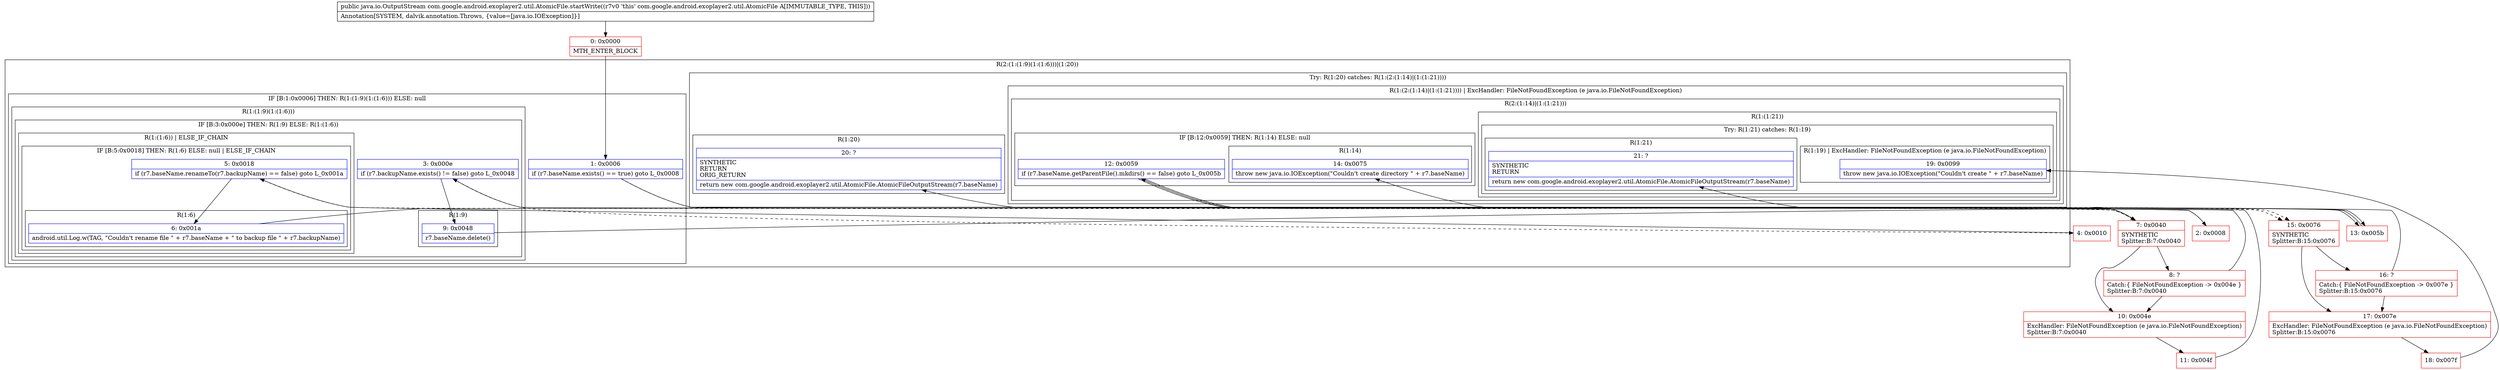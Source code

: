 digraph "CFG forcom.google.android.exoplayer2.util.AtomicFile.startWrite()Ljava\/io\/OutputStream;" {
subgraph cluster_Region_1935512612 {
label = "R(2:(1:(1:9)(1:(1:6)))|(1:20))";
node [shape=record,color=blue];
subgraph cluster_IfRegion_949088077 {
label = "IF [B:1:0x0006] THEN: R(1:(1:9)(1:(1:6))) ELSE: null";
node [shape=record,color=blue];
Node_1 [shape=record,label="{1\:\ 0x0006|if (r7.baseName.exists() == true) goto L_0x0008\l}"];
subgraph cluster_Region_2146528074 {
label = "R(1:(1:9)(1:(1:6)))";
node [shape=record,color=blue];
subgraph cluster_IfRegion_194201659 {
label = "IF [B:3:0x000e] THEN: R(1:9) ELSE: R(1:(1:6))";
node [shape=record,color=blue];
Node_3 [shape=record,label="{3\:\ 0x000e|if (r7.backupName.exists() != false) goto L_0x0048\l}"];
subgraph cluster_Region_351273433 {
label = "R(1:9)";
node [shape=record,color=blue];
Node_9 [shape=record,label="{9\:\ 0x0048|r7.baseName.delete()\l}"];
}
subgraph cluster_Region_598507405 {
label = "R(1:(1:6)) | ELSE_IF_CHAIN\l";
node [shape=record,color=blue];
subgraph cluster_IfRegion_1475603337 {
label = "IF [B:5:0x0018] THEN: R(1:6) ELSE: null | ELSE_IF_CHAIN\l";
node [shape=record,color=blue];
Node_5 [shape=record,label="{5\:\ 0x0018|if (r7.baseName.renameTo(r7.backupName) == false) goto L_0x001a\l}"];
subgraph cluster_Region_1185985500 {
label = "R(1:6)";
node [shape=record,color=blue];
Node_6 [shape=record,label="{6\:\ 0x001a|android.util.Log.w(TAG, \"Couldn't rename file \" + r7.baseName + \" to backup file \" + r7.backupName)\l}"];
}
}
}
}
}
}
subgraph cluster_TryCatchRegion_1381665818 {
label = "Try: R(1:20) catches: R(1:(2:(1:14)|(1:(1:21))))";
node [shape=record,color=blue];
subgraph cluster_Region_306889163 {
label = "R(1:20)";
node [shape=record,color=blue];
Node_20 [shape=record,label="{20\:\ ?|SYNTHETIC\lRETURN\lORIG_RETURN\l|return new com.google.android.exoplayer2.util.AtomicFile.AtomicFileOutputStream(r7.baseName)\l}"];
}
subgraph cluster_Region_1521340328 {
label = "R(1:(2:(1:14)|(1:(1:21)))) | ExcHandler: FileNotFoundException (e java.io.FileNotFoundException)\l";
node [shape=record,color=blue];
subgraph cluster_Region_423672178 {
label = "R(2:(1:14)|(1:(1:21)))";
node [shape=record,color=blue];
subgraph cluster_IfRegion_536661020 {
label = "IF [B:12:0x0059] THEN: R(1:14) ELSE: null";
node [shape=record,color=blue];
Node_12 [shape=record,label="{12\:\ 0x0059|if (r7.baseName.getParentFile().mkdirs() == false) goto L_0x005b\l}"];
subgraph cluster_Region_1543246513 {
label = "R(1:14)";
node [shape=record,color=blue];
Node_14 [shape=record,label="{14\:\ 0x0075|throw new java.io.IOException(\"Couldn't create directory \" + r7.baseName)\l}"];
}
}
subgraph cluster_Region_1863861993 {
label = "R(1:(1:21))";
node [shape=record,color=blue];
subgraph cluster_TryCatchRegion_1930422609 {
label = "Try: R(1:21) catches: R(1:19)";
node [shape=record,color=blue];
subgraph cluster_Region_174737152 {
label = "R(1:21)";
node [shape=record,color=blue];
Node_21 [shape=record,label="{21\:\ ?|SYNTHETIC\lRETURN\l|return new com.google.android.exoplayer2.util.AtomicFile.AtomicFileOutputStream(r7.baseName)\l}"];
}
subgraph cluster_Region_834188646 {
label = "R(1:19) | ExcHandler: FileNotFoundException (e java.io.FileNotFoundException)\l";
node [shape=record,color=blue];
Node_19 [shape=record,label="{19\:\ 0x0099|throw new java.io.IOException(\"Couldn't create \" + r7.baseName)\l}"];
}
}
}
}
}
}
}
subgraph cluster_Region_1521340328 {
label = "R(1:(2:(1:14)|(1:(1:21)))) | ExcHandler: FileNotFoundException (e java.io.FileNotFoundException)\l";
node [shape=record,color=blue];
subgraph cluster_Region_423672178 {
label = "R(2:(1:14)|(1:(1:21)))";
node [shape=record,color=blue];
subgraph cluster_IfRegion_536661020 {
label = "IF [B:12:0x0059] THEN: R(1:14) ELSE: null";
node [shape=record,color=blue];
Node_12 [shape=record,label="{12\:\ 0x0059|if (r7.baseName.getParentFile().mkdirs() == false) goto L_0x005b\l}"];
subgraph cluster_Region_1543246513 {
label = "R(1:14)";
node [shape=record,color=blue];
Node_14 [shape=record,label="{14\:\ 0x0075|throw new java.io.IOException(\"Couldn't create directory \" + r7.baseName)\l}"];
}
}
subgraph cluster_Region_1863861993 {
label = "R(1:(1:21))";
node [shape=record,color=blue];
subgraph cluster_TryCatchRegion_1930422609 {
label = "Try: R(1:21) catches: R(1:19)";
node [shape=record,color=blue];
subgraph cluster_Region_174737152 {
label = "R(1:21)";
node [shape=record,color=blue];
Node_21 [shape=record,label="{21\:\ ?|SYNTHETIC\lRETURN\l|return new com.google.android.exoplayer2.util.AtomicFile.AtomicFileOutputStream(r7.baseName)\l}"];
}
subgraph cluster_Region_834188646 {
label = "R(1:19) | ExcHandler: FileNotFoundException (e java.io.FileNotFoundException)\l";
node [shape=record,color=blue];
Node_19 [shape=record,label="{19\:\ 0x0099|throw new java.io.IOException(\"Couldn't create \" + r7.baseName)\l}"];
}
}
}
}
}
subgraph cluster_Region_834188646 {
label = "R(1:19) | ExcHandler: FileNotFoundException (e java.io.FileNotFoundException)\l";
node [shape=record,color=blue];
Node_19 [shape=record,label="{19\:\ 0x0099|throw new java.io.IOException(\"Couldn't create \" + r7.baseName)\l}"];
}
Node_0 [shape=record,color=red,label="{0\:\ 0x0000|MTH_ENTER_BLOCK\l}"];
Node_2 [shape=record,color=red,label="{2\:\ 0x0008}"];
Node_4 [shape=record,color=red,label="{4\:\ 0x0010}"];
Node_7 [shape=record,color=red,label="{7\:\ 0x0040|SYNTHETIC\lSplitter:B:7:0x0040\l}"];
Node_8 [shape=record,color=red,label="{8\:\ ?|Catch:\{ FileNotFoundException \-\> 0x004e \}\lSplitter:B:7:0x0040\l}"];
Node_10 [shape=record,color=red,label="{10\:\ 0x004e|ExcHandler: FileNotFoundException (e java.io.FileNotFoundException)\lSplitter:B:7:0x0040\l}"];
Node_11 [shape=record,color=red,label="{11\:\ 0x004f}"];
Node_13 [shape=record,color=red,label="{13\:\ 0x005b}"];
Node_15 [shape=record,color=red,label="{15\:\ 0x0076|SYNTHETIC\lSplitter:B:15:0x0076\l}"];
Node_16 [shape=record,color=red,label="{16\:\ ?|Catch:\{ FileNotFoundException \-\> 0x007e \}\lSplitter:B:15:0x0076\l}"];
Node_17 [shape=record,color=red,label="{17\:\ 0x007e|ExcHandler: FileNotFoundException (e java.io.FileNotFoundException)\lSplitter:B:15:0x0076\l}"];
Node_18 [shape=record,color=red,label="{18\:\ 0x007f}"];
MethodNode[shape=record,label="{public java.io.OutputStream com.google.android.exoplayer2.util.AtomicFile.startWrite((r7v0 'this' com.google.android.exoplayer2.util.AtomicFile A[IMMUTABLE_TYPE, THIS]))  | Annotation[SYSTEM, dalvik.annotation.Throws, \{value=[java.io.IOException]\}]\l}"];
MethodNode -> Node_0;
Node_1 -> Node_2;
Node_1 -> Node_7[style=dashed];
Node_3 -> Node_4[style=dashed];
Node_3 -> Node_9;
Node_9 -> Node_7;
Node_5 -> Node_6;
Node_5 -> Node_7[style=dashed];
Node_6 -> Node_7;
Node_12 -> Node_13;
Node_12 -> Node_15[style=dashed];
Node_12 -> Node_13;
Node_12 -> Node_15[style=dashed];
Node_0 -> Node_1;
Node_2 -> Node_3;
Node_4 -> Node_5;
Node_7 -> Node_8;
Node_7 -> Node_10;
Node_8 -> Node_10;
Node_8 -> Node_20;
Node_10 -> Node_11;
Node_11 -> Node_12;
Node_13 -> Node_14;
Node_15 -> Node_16;
Node_15 -> Node_17;
Node_16 -> Node_17;
Node_16 -> Node_21;
Node_17 -> Node_18;
Node_18 -> Node_19;
}

